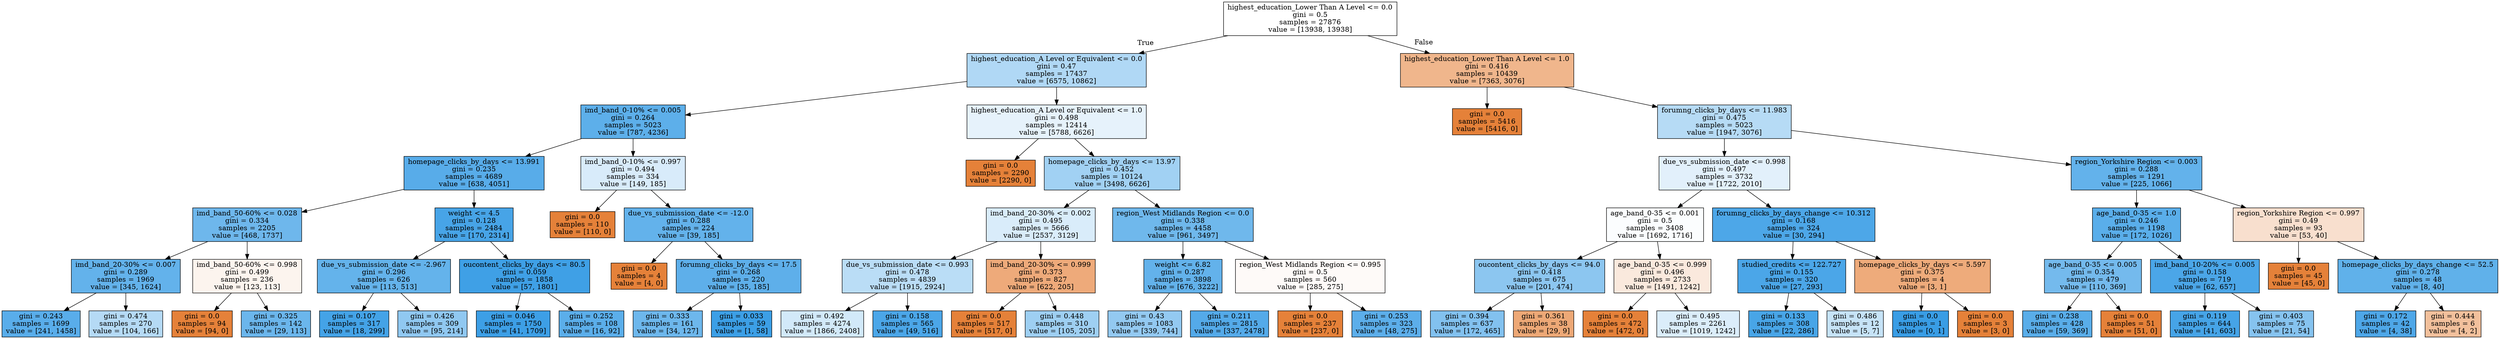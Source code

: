 digraph Tree {
node [shape=box, style="filled", color="black"] ;
0 [label="highest_education_Lower Than A Level <= 0.0\ngini = 0.5\nsamples = 27876\nvalue = [13938, 13938]", fillcolor="#e5813900"] ;
1 [label="highest_education_A Level or Equivalent <= 0.0\ngini = 0.47\nsamples = 17437\nvalue = [6575, 10862]", fillcolor="#399de565"] ;
0 -> 1 [labeldistance=2.5, labelangle=45, headlabel="True"] ;
2 [label="imd_band_0-10% <= 0.005\ngini = 0.264\nsamples = 5023\nvalue = [787, 4236]", fillcolor="#399de5d0"] ;
1 -> 2 ;
3 [label="homepage_clicks_by_days <= 13.991\ngini = 0.235\nsamples = 4689\nvalue = [638, 4051]", fillcolor="#399de5d7"] ;
2 -> 3 ;
4 [label="imd_band_50-60% <= 0.028\ngini = 0.334\nsamples = 2205\nvalue = [468, 1737]", fillcolor="#399de5ba"] ;
3 -> 4 ;
5 [label="imd_band_20-30% <= 0.007\ngini = 0.289\nsamples = 1969\nvalue = [345, 1624]", fillcolor="#399de5c9"] ;
4 -> 5 ;
6 [label="gini = 0.243\nsamples = 1699\nvalue = [241, 1458]", fillcolor="#399de5d5"] ;
5 -> 6 ;
7 [label="gini = 0.474\nsamples = 270\nvalue = [104, 166]", fillcolor="#399de55f"] ;
5 -> 7 ;
8 [label="imd_band_50-60% <= 0.998\ngini = 0.499\nsamples = 236\nvalue = [123, 113]", fillcolor="#e5813915"] ;
4 -> 8 ;
9 [label="gini = 0.0\nsamples = 94\nvalue = [94, 0]", fillcolor="#e58139ff"] ;
8 -> 9 ;
10 [label="gini = 0.325\nsamples = 142\nvalue = [29, 113]", fillcolor="#399de5be"] ;
8 -> 10 ;
11 [label="weight <= 4.5\ngini = 0.128\nsamples = 2484\nvalue = [170, 2314]", fillcolor="#399de5ec"] ;
3 -> 11 ;
12 [label="due_vs_submission_date <= -2.967\ngini = 0.296\nsamples = 626\nvalue = [113, 513]", fillcolor="#399de5c7"] ;
11 -> 12 ;
13 [label="gini = 0.107\nsamples = 317\nvalue = [18, 299]", fillcolor="#399de5f0"] ;
12 -> 13 ;
14 [label="gini = 0.426\nsamples = 309\nvalue = [95, 214]", fillcolor="#399de58e"] ;
12 -> 14 ;
15 [label="oucontent_clicks_by_days <= 80.5\ngini = 0.059\nsamples = 1858\nvalue = [57, 1801]", fillcolor="#399de5f7"] ;
11 -> 15 ;
16 [label="gini = 0.046\nsamples = 1750\nvalue = [41, 1709]", fillcolor="#399de5f9"] ;
15 -> 16 ;
17 [label="gini = 0.252\nsamples = 108\nvalue = [16, 92]", fillcolor="#399de5d3"] ;
15 -> 17 ;
18 [label="imd_band_0-10% <= 0.997\ngini = 0.494\nsamples = 334\nvalue = [149, 185]", fillcolor="#399de532"] ;
2 -> 18 ;
19 [label="gini = 0.0\nsamples = 110\nvalue = [110, 0]", fillcolor="#e58139ff"] ;
18 -> 19 ;
20 [label="due_vs_submission_date <= -12.0\ngini = 0.288\nsamples = 224\nvalue = [39, 185]", fillcolor="#399de5c9"] ;
18 -> 20 ;
21 [label="gini = 0.0\nsamples = 4\nvalue = [4, 0]", fillcolor="#e58139ff"] ;
20 -> 21 ;
22 [label="forumng_clicks_by_days <= 17.5\ngini = 0.268\nsamples = 220\nvalue = [35, 185]", fillcolor="#399de5cf"] ;
20 -> 22 ;
23 [label="gini = 0.333\nsamples = 161\nvalue = [34, 127]", fillcolor="#399de5bb"] ;
22 -> 23 ;
24 [label="gini = 0.033\nsamples = 59\nvalue = [1, 58]", fillcolor="#399de5fb"] ;
22 -> 24 ;
25 [label="highest_education_A Level or Equivalent <= 1.0\ngini = 0.498\nsamples = 12414\nvalue = [5788, 6626]", fillcolor="#399de520"] ;
1 -> 25 ;
26 [label="gini = 0.0\nsamples = 2290\nvalue = [2290, 0]", fillcolor="#e58139ff"] ;
25 -> 26 ;
27 [label="homepage_clicks_by_days <= 13.97\ngini = 0.452\nsamples = 10124\nvalue = [3498, 6626]", fillcolor="#399de578"] ;
25 -> 27 ;
28 [label="imd_band_20-30% <= 0.002\ngini = 0.495\nsamples = 5666\nvalue = [2537, 3129]", fillcolor="#399de530"] ;
27 -> 28 ;
29 [label="due_vs_submission_date <= 0.993\ngini = 0.478\nsamples = 4839\nvalue = [1915, 2924]", fillcolor="#399de558"] ;
28 -> 29 ;
30 [label="gini = 0.492\nsamples = 4274\nvalue = [1866, 2408]", fillcolor="#399de539"] ;
29 -> 30 ;
31 [label="gini = 0.158\nsamples = 565\nvalue = [49, 516]", fillcolor="#399de5e7"] ;
29 -> 31 ;
32 [label="imd_band_20-30% <= 0.999\ngini = 0.373\nsamples = 827\nvalue = [622, 205]", fillcolor="#e58139ab"] ;
28 -> 32 ;
33 [label="gini = 0.0\nsamples = 517\nvalue = [517, 0]", fillcolor="#e58139ff"] ;
32 -> 33 ;
34 [label="gini = 0.448\nsamples = 310\nvalue = [105, 205]", fillcolor="#399de57c"] ;
32 -> 34 ;
35 [label="region_West Midlands Region <= 0.0\ngini = 0.338\nsamples = 4458\nvalue = [961, 3497]", fillcolor="#399de5b9"] ;
27 -> 35 ;
36 [label="weight <= 6.82\ngini = 0.287\nsamples = 3898\nvalue = [676, 3222]", fillcolor="#399de5c9"] ;
35 -> 36 ;
37 [label="gini = 0.43\nsamples = 1083\nvalue = [339, 744]", fillcolor="#399de58b"] ;
36 -> 37 ;
38 [label="gini = 0.211\nsamples = 2815\nvalue = [337, 2478]", fillcolor="#399de5dc"] ;
36 -> 38 ;
39 [label="region_West Midlands Region <= 0.995\ngini = 0.5\nsamples = 560\nvalue = [285, 275]", fillcolor="#e5813909"] ;
35 -> 39 ;
40 [label="gini = 0.0\nsamples = 237\nvalue = [237, 0]", fillcolor="#e58139ff"] ;
39 -> 40 ;
41 [label="gini = 0.253\nsamples = 323\nvalue = [48, 275]", fillcolor="#399de5d2"] ;
39 -> 41 ;
42 [label="highest_education_Lower Than A Level <= 1.0\ngini = 0.416\nsamples = 10439\nvalue = [7363, 3076]", fillcolor="#e5813994"] ;
0 -> 42 [labeldistance=2.5, labelangle=-45, headlabel="False"] ;
43 [label="gini = 0.0\nsamples = 5416\nvalue = [5416, 0]", fillcolor="#e58139ff"] ;
42 -> 43 ;
44 [label="forumng_clicks_by_days <= 11.983\ngini = 0.475\nsamples = 5023\nvalue = [1947, 3076]", fillcolor="#399de55e"] ;
42 -> 44 ;
45 [label="due_vs_submission_date <= 0.998\ngini = 0.497\nsamples = 3732\nvalue = [1722, 2010]", fillcolor="#399de525"] ;
44 -> 45 ;
46 [label="age_band_0-35 <= 0.001\ngini = 0.5\nsamples = 3408\nvalue = [1692, 1716]", fillcolor="#399de504"] ;
45 -> 46 ;
47 [label="oucontent_clicks_by_days <= 94.0\ngini = 0.418\nsamples = 675\nvalue = [201, 474]", fillcolor="#399de593"] ;
46 -> 47 ;
48 [label="gini = 0.394\nsamples = 637\nvalue = [172, 465]", fillcolor="#399de5a1"] ;
47 -> 48 ;
49 [label="gini = 0.361\nsamples = 38\nvalue = [29, 9]", fillcolor="#e58139b0"] ;
47 -> 49 ;
50 [label="age_band_0-35 <= 0.999\ngini = 0.496\nsamples = 2733\nvalue = [1491, 1242]", fillcolor="#e581392b"] ;
46 -> 50 ;
51 [label="gini = 0.0\nsamples = 472\nvalue = [472, 0]", fillcolor="#e58139ff"] ;
50 -> 51 ;
52 [label="gini = 0.495\nsamples = 2261\nvalue = [1019, 1242]", fillcolor="#399de52e"] ;
50 -> 52 ;
53 [label="forumng_clicks_by_days_change <= 10.312\ngini = 0.168\nsamples = 324\nvalue = [30, 294]", fillcolor="#399de5e5"] ;
45 -> 53 ;
54 [label="studied_credits <= 122.727\ngini = 0.155\nsamples = 320\nvalue = [27, 293]", fillcolor="#399de5e8"] ;
53 -> 54 ;
55 [label="gini = 0.133\nsamples = 308\nvalue = [22, 286]", fillcolor="#399de5eb"] ;
54 -> 55 ;
56 [label="gini = 0.486\nsamples = 12\nvalue = [5, 7]", fillcolor="#399de549"] ;
54 -> 56 ;
57 [label="homepage_clicks_by_days <= 5.597\ngini = 0.375\nsamples = 4\nvalue = [3, 1]", fillcolor="#e58139aa"] ;
53 -> 57 ;
58 [label="gini = 0.0\nsamples = 1\nvalue = [0, 1]", fillcolor="#399de5ff"] ;
57 -> 58 ;
59 [label="gini = 0.0\nsamples = 3\nvalue = [3, 0]", fillcolor="#e58139ff"] ;
57 -> 59 ;
60 [label="region_Yorkshire Region <= 0.003\ngini = 0.288\nsamples = 1291\nvalue = [225, 1066]", fillcolor="#399de5c9"] ;
44 -> 60 ;
61 [label="age_band_0-35 <= 1.0\ngini = 0.246\nsamples = 1198\nvalue = [172, 1026]", fillcolor="#399de5d4"] ;
60 -> 61 ;
62 [label="age_band_0-35 <= 0.005\ngini = 0.354\nsamples = 479\nvalue = [110, 369]", fillcolor="#399de5b3"] ;
61 -> 62 ;
63 [label="gini = 0.238\nsamples = 428\nvalue = [59, 369]", fillcolor="#399de5d6"] ;
62 -> 63 ;
64 [label="gini = 0.0\nsamples = 51\nvalue = [51, 0]", fillcolor="#e58139ff"] ;
62 -> 64 ;
65 [label="imd_band_10-20% <= 0.005\ngini = 0.158\nsamples = 719\nvalue = [62, 657]", fillcolor="#399de5e7"] ;
61 -> 65 ;
66 [label="gini = 0.119\nsamples = 644\nvalue = [41, 603]", fillcolor="#399de5ee"] ;
65 -> 66 ;
67 [label="gini = 0.403\nsamples = 75\nvalue = [21, 54]", fillcolor="#399de59c"] ;
65 -> 67 ;
68 [label="region_Yorkshire Region <= 0.997\ngini = 0.49\nsamples = 93\nvalue = [53, 40]", fillcolor="#e581393f"] ;
60 -> 68 ;
69 [label="gini = 0.0\nsamples = 45\nvalue = [45, 0]", fillcolor="#e58139ff"] ;
68 -> 69 ;
70 [label="homepage_clicks_by_days_change <= 52.5\ngini = 0.278\nsamples = 48\nvalue = [8, 40]", fillcolor="#399de5cc"] ;
68 -> 70 ;
71 [label="gini = 0.172\nsamples = 42\nvalue = [4, 38]", fillcolor="#399de5e4"] ;
70 -> 71 ;
72 [label="gini = 0.444\nsamples = 6\nvalue = [4, 2]", fillcolor="#e581397f"] ;
70 -> 72 ;
}